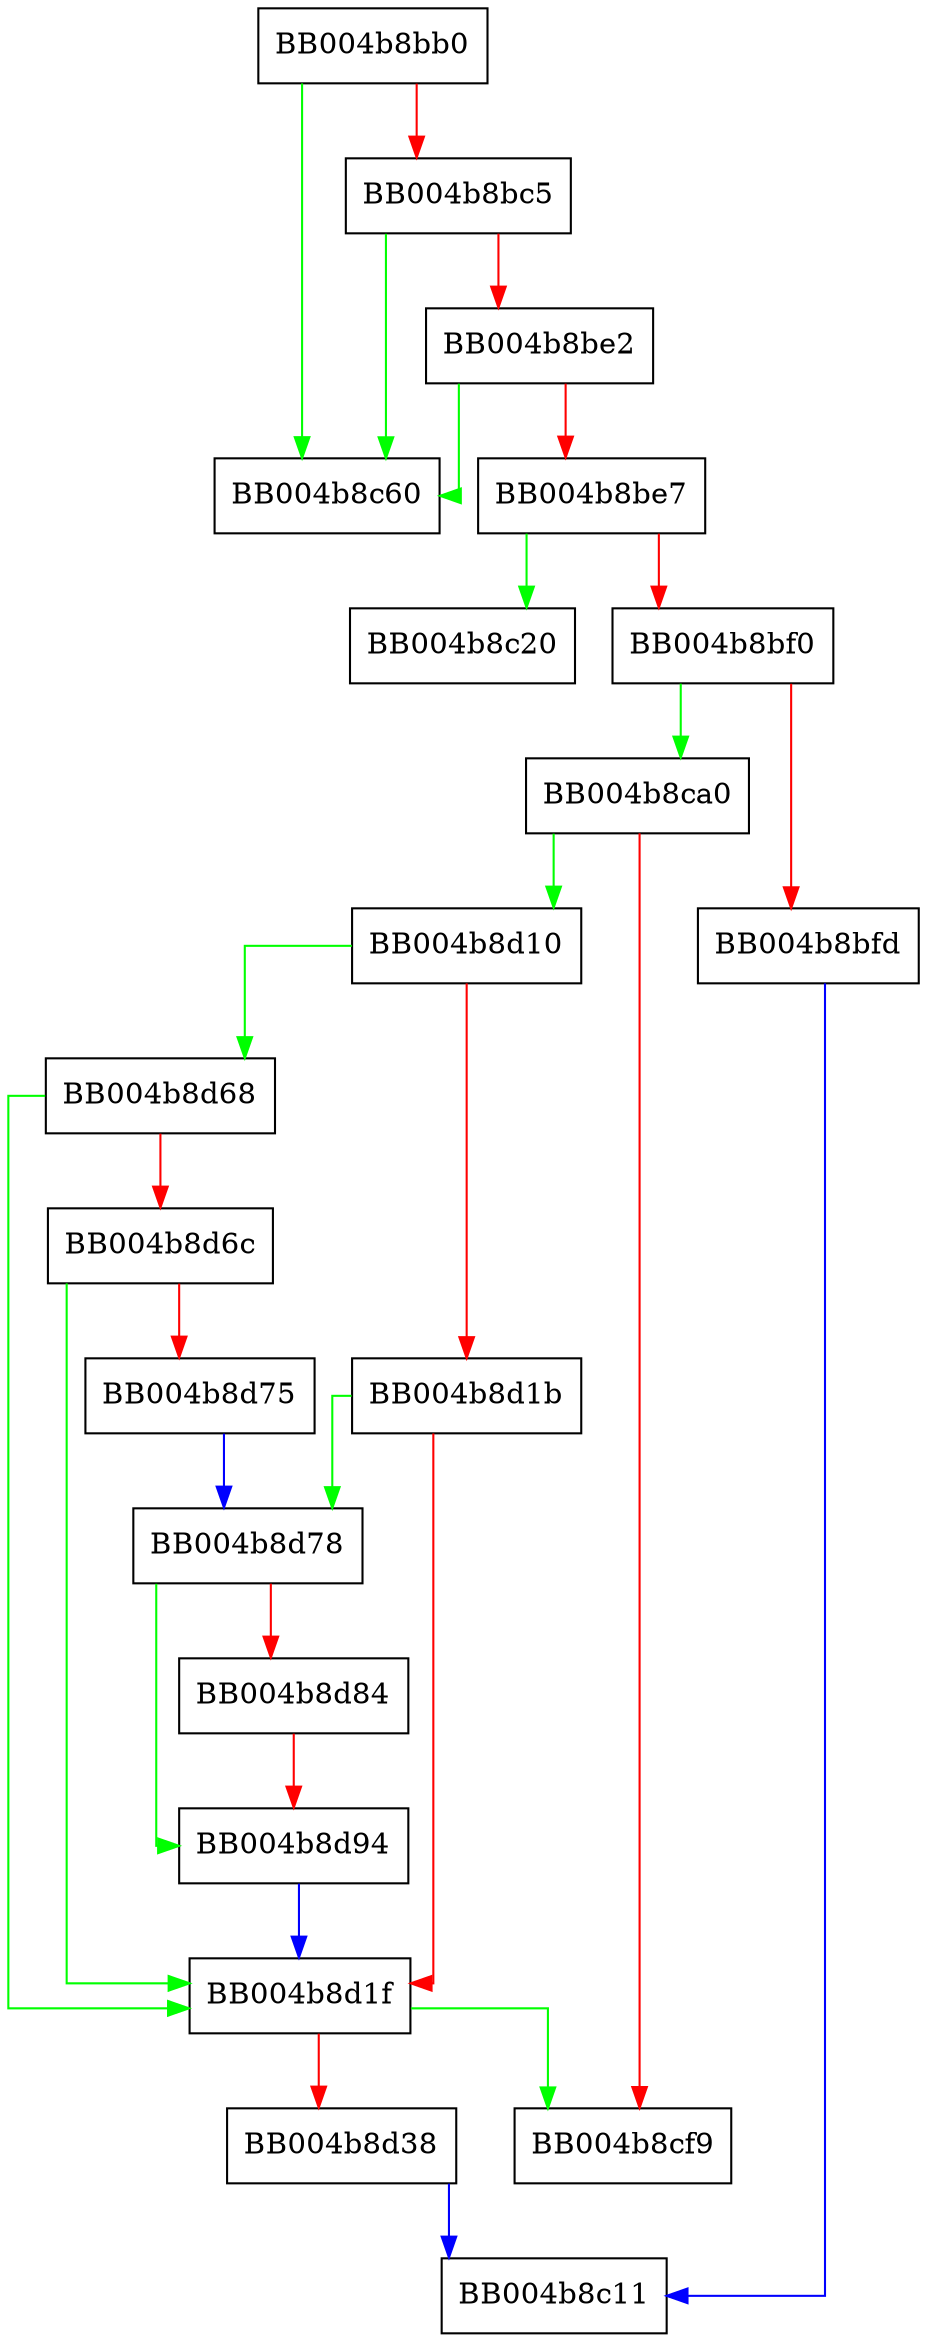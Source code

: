digraph ossl_qrl_enc_level_set_key_update {
  node [shape="box"];
  graph [splines=ortho];
  BB004b8bb0 -> BB004b8c60 [color="green"];
  BB004b8bb0 -> BB004b8bc5 [color="red"];
  BB004b8bc5 -> BB004b8c60 [color="green"];
  BB004b8bc5 -> BB004b8be2 [color="red"];
  BB004b8be2 -> BB004b8c60 [color="green"];
  BB004b8be2 -> BB004b8be7 [color="red"];
  BB004b8be7 -> BB004b8c20 [color="green"];
  BB004b8be7 -> BB004b8bf0 [color="red"];
  BB004b8bf0 -> BB004b8ca0 [color="green"];
  BB004b8bf0 -> BB004b8bfd [color="red"];
  BB004b8bfd -> BB004b8c11 [color="blue"];
  BB004b8ca0 -> BB004b8d10 [color="green"];
  BB004b8ca0 -> BB004b8cf9 [color="red"];
  BB004b8d10 -> BB004b8d68 [color="green"];
  BB004b8d10 -> BB004b8d1b [color="red"];
  BB004b8d1b -> BB004b8d78 [color="green"];
  BB004b8d1b -> BB004b8d1f [color="red"];
  BB004b8d1f -> BB004b8cf9 [color="green"];
  BB004b8d1f -> BB004b8d38 [color="red"];
  BB004b8d38 -> BB004b8c11 [color="blue"];
  BB004b8d68 -> BB004b8d1f [color="green"];
  BB004b8d68 -> BB004b8d6c [color="red"];
  BB004b8d6c -> BB004b8d1f [color="green"];
  BB004b8d6c -> BB004b8d75 [color="red"];
  BB004b8d75 -> BB004b8d78 [color="blue"];
  BB004b8d78 -> BB004b8d94 [color="green"];
  BB004b8d78 -> BB004b8d84 [color="red"];
  BB004b8d84 -> BB004b8d94 [color="red"];
  BB004b8d94 -> BB004b8d1f [color="blue"];
}